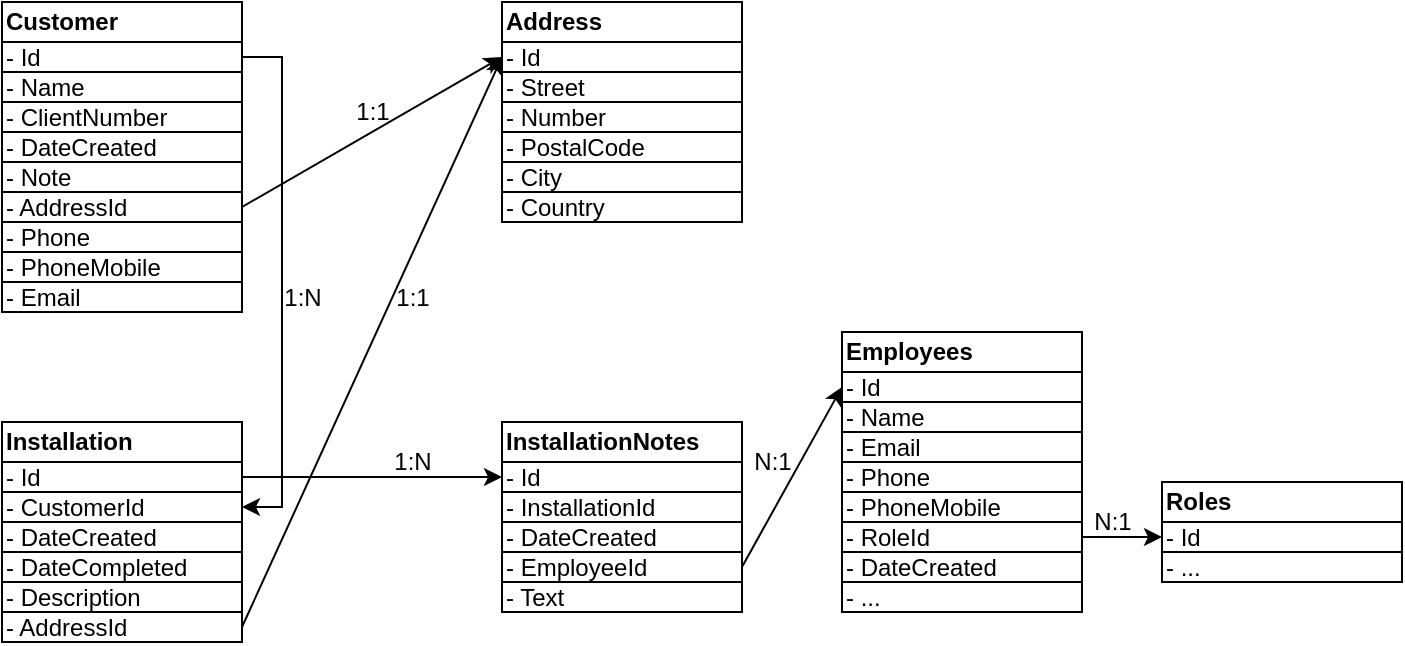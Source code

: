 <mxfile version="13.6.2" type="github" pages="2">
  <diagram id="Moppq4OoeFAXi4hIpl8P" name="Page-1">
    <mxGraphModel dx="868" dy="433" grid="1" gridSize="10" guides="1" tooltips="1" connect="1" arrows="1" fold="1" page="1" pageScale="1" pageWidth="827" pageHeight="1169" math="0" shadow="0">
      <root>
        <mxCell id="0" />
        <mxCell id="1" parent="0" />
        <mxCell id="TMVQ5jgf_N_QzKySqQF9-1" value="&lt;b&gt;Customer&lt;/b&gt;&lt;br&gt;" style="rounded=0;whiteSpace=wrap;html=1;align=left;" parent="1" vertex="1">
          <mxGeometry x="40" y="40" width="120" height="20" as="geometry" />
        </mxCell>
        <mxCell id="TMVQ5jgf_N_QzKySqQF9-2" value="&lt;b&gt;Installation&lt;/b&gt;" style="rounded=0;whiteSpace=wrap;html=1;align=left;" parent="1" vertex="1">
          <mxGeometry x="40" y="250" width="120" height="20" as="geometry" />
        </mxCell>
        <mxCell id="TMVQ5jgf_N_QzKySqQF9-3" value="&lt;b&gt;InstallationNotes&lt;/b&gt;" style="rounded=0;whiteSpace=wrap;html=1;align=left;" parent="1" vertex="1">
          <mxGeometry x="290" y="250" width="120" height="20" as="geometry" />
        </mxCell>
        <mxCell id="TMVQ5jgf_N_QzKySqQF9-4" value="&lt;b&gt;Address&lt;/b&gt;" style="rounded=0;whiteSpace=wrap;html=1;align=left;" parent="1" vertex="1">
          <mxGeometry x="290" y="40" width="120" height="20" as="geometry" />
        </mxCell>
        <mxCell id="TMVQ5jgf_N_QzKySqQF9-34" style="edgeStyle=orthogonalEdgeStyle;rounded=0;orthogonalLoop=1;jettySize=auto;html=1;exitX=1;exitY=0.5;exitDx=0;exitDy=0;entryX=1;entryY=0.5;entryDx=0;entryDy=0;" parent="1" source="TMVQ5jgf_N_QzKySqQF9-5" target="TMVQ5jgf_N_QzKySqQF9-23" edge="1">
          <mxGeometry relative="1" as="geometry" />
        </mxCell>
        <mxCell id="TMVQ5jgf_N_QzKySqQF9-5" value="- Id" style="rounded=0;whiteSpace=wrap;html=1;align=left;" parent="1" vertex="1">
          <mxGeometry x="40" y="60" width="120" height="15" as="geometry" />
        </mxCell>
        <mxCell id="TMVQ5jgf_N_QzKySqQF9-6" value="- Name" style="rounded=0;whiteSpace=wrap;html=1;align=left;" parent="1" vertex="1">
          <mxGeometry x="40" y="75" width="120" height="15" as="geometry" />
        </mxCell>
        <mxCell id="TMVQ5jgf_N_QzKySqQF9-9" value="- ClientNumber" style="rounded=0;whiteSpace=wrap;html=1;align=left;" parent="1" vertex="1">
          <mxGeometry x="40" y="90" width="120" height="15" as="geometry" />
        </mxCell>
        <mxCell id="TMVQ5jgf_N_QzKySqQF9-10" value="- DateCreated" style="rounded=0;whiteSpace=wrap;html=1;align=left;" parent="1" vertex="1">
          <mxGeometry x="40" y="105" width="120" height="15" as="geometry" />
        </mxCell>
        <mxCell id="TMVQ5jgf_N_QzKySqQF9-11" value="- Note" style="rounded=0;whiteSpace=wrap;html=1;align=left;" parent="1" vertex="1">
          <mxGeometry x="40" y="120" width="120" height="15" as="geometry" />
        </mxCell>
        <mxCell id="TMVQ5jgf_N_QzKySqQF9-39" style="rounded=0;orthogonalLoop=1;jettySize=auto;html=1;exitX=1;exitY=0.5;exitDx=0;exitDy=0;entryX=0;entryY=0.5;entryDx=0;entryDy=0;" parent="1" source="TMVQ5jgf_N_QzKySqQF9-12" target="TMVQ5jgf_N_QzKySqQF9-16" edge="1">
          <mxGeometry relative="1" as="geometry">
            <mxPoint x="270" y="80" as="targetPoint" />
          </mxGeometry>
        </mxCell>
        <mxCell id="TMVQ5jgf_N_QzKySqQF9-12" value="- AddressId" style="rounded=0;whiteSpace=wrap;html=1;align=left;" parent="1" vertex="1">
          <mxGeometry x="40" y="135" width="120" height="15" as="geometry" />
        </mxCell>
        <mxCell id="TMVQ5jgf_N_QzKySqQF9-13" value="- Phone" style="rounded=0;whiteSpace=wrap;html=1;align=left;" parent="1" vertex="1">
          <mxGeometry x="40" y="150" width="120" height="15" as="geometry" />
        </mxCell>
        <mxCell id="TMVQ5jgf_N_QzKySqQF9-14" value="- PhoneMobile" style="rounded=0;whiteSpace=wrap;html=1;align=left;" parent="1" vertex="1">
          <mxGeometry x="40" y="165" width="120" height="15" as="geometry" />
        </mxCell>
        <mxCell id="TMVQ5jgf_N_QzKySqQF9-15" value="- Email" style="rounded=0;whiteSpace=wrap;html=1;align=left;" parent="1" vertex="1">
          <mxGeometry x="40" y="180" width="120" height="15" as="geometry" />
        </mxCell>
        <mxCell id="TMVQ5jgf_N_QzKySqQF9-16" value="- Id" style="rounded=0;whiteSpace=wrap;html=1;align=left;" parent="1" vertex="1">
          <mxGeometry x="290" y="60" width="120" height="15" as="geometry" />
        </mxCell>
        <mxCell id="TMVQ5jgf_N_QzKySqQF9-17" value="- Street" style="rounded=0;whiteSpace=wrap;html=1;align=left;" parent="1" vertex="1">
          <mxGeometry x="290" y="75" width="120" height="15" as="geometry" />
        </mxCell>
        <mxCell id="TMVQ5jgf_N_QzKySqQF9-18" value="- Number" style="rounded=0;whiteSpace=wrap;html=1;align=left;" parent="1" vertex="1">
          <mxGeometry x="290" y="90" width="120" height="15" as="geometry" />
        </mxCell>
        <mxCell id="TMVQ5jgf_N_QzKySqQF9-19" value="- PostalCode" style="rounded=0;whiteSpace=wrap;html=1;align=left;" parent="1" vertex="1">
          <mxGeometry x="290" y="105" width="120" height="15" as="geometry" />
        </mxCell>
        <mxCell id="TMVQ5jgf_N_QzKySqQF9-20" value="- City" style="rounded=0;whiteSpace=wrap;html=1;align=left;" parent="1" vertex="1">
          <mxGeometry x="290" y="120" width="120" height="15" as="geometry" />
        </mxCell>
        <mxCell id="TMVQ5jgf_N_QzKySqQF9-21" value="- Country" style="rounded=0;whiteSpace=wrap;html=1;align=left;" parent="1" vertex="1">
          <mxGeometry x="290" y="135" width="120" height="15" as="geometry" />
        </mxCell>
        <mxCell id="TMVQ5jgf_N_QzKySqQF9-41" style="rounded=0;orthogonalLoop=1;jettySize=auto;html=1;exitX=1;exitY=0.5;exitDx=0;exitDy=0;entryX=0;entryY=0.5;entryDx=0;entryDy=0;" parent="1" source="TMVQ5jgf_N_QzKySqQF9-22" target="TMVQ5jgf_N_QzKySqQF9-28" edge="1">
          <mxGeometry relative="1" as="geometry" />
        </mxCell>
        <mxCell id="TMVQ5jgf_N_QzKySqQF9-22" value="- Id" style="rounded=0;whiteSpace=wrap;html=1;align=left;" parent="1" vertex="1">
          <mxGeometry x="40" y="270" width="120" height="15" as="geometry" />
        </mxCell>
        <mxCell id="TMVQ5jgf_N_QzKySqQF9-23" value="- CustomerId" style="rounded=0;whiteSpace=wrap;html=1;align=left;" parent="1" vertex="1">
          <mxGeometry x="40" y="285" width="120" height="15" as="geometry" />
        </mxCell>
        <mxCell id="TMVQ5jgf_N_QzKySqQF9-24" value="- DateCreated" style="rounded=0;whiteSpace=wrap;html=1;align=left;" parent="1" vertex="1">
          <mxGeometry x="40" y="300" width="120" height="15" as="geometry" />
        </mxCell>
        <mxCell id="TMVQ5jgf_N_QzKySqQF9-25" value="- DateCompleted" style="rounded=0;whiteSpace=wrap;html=1;align=left;" parent="1" vertex="1">
          <mxGeometry x="40" y="315" width="120" height="15" as="geometry" />
        </mxCell>
        <mxCell id="TMVQ5jgf_N_QzKySqQF9-26" value="- Description" style="rounded=0;whiteSpace=wrap;html=1;align=left;" parent="1" vertex="1">
          <mxGeometry x="40" y="330" width="120" height="15" as="geometry" />
        </mxCell>
        <mxCell id="TMVQ5jgf_N_QzKySqQF9-36" style="rounded=0;orthogonalLoop=1;jettySize=auto;html=1;exitX=1;exitY=0.5;exitDx=0;exitDy=0;entryX=0;entryY=0.5;entryDx=0;entryDy=0;" parent="1" source="TMVQ5jgf_N_QzKySqQF9-27" target="TMVQ5jgf_N_QzKySqQF9-16" edge="1">
          <mxGeometry relative="1" as="geometry" />
        </mxCell>
        <mxCell id="TMVQ5jgf_N_QzKySqQF9-27" value="- AddressId" style="rounded=0;whiteSpace=wrap;html=1;align=left;" parent="1" vertex="1">
          <mxGeometry x="40" y="345" width="120" height="15" as="geometry" />
        </mxCell>
        <mxCell id="TMVQ5jgf_N_QzKySqQF9-28" value="- Id" style="rounded=0;whiteSpace=wrap;html=1;align=left;" parent="1" vertex="1">
          <mxGeometry x="290" y="270" width="120" height="15" as="geometry" />
        </mxCell>
        <mxCell id="TMVQ5jgf_N_QzKySqQF9-29" value="- InstallationId" style="rounded=0;whiteSpace=wrap;html=1;align=left;" parent="1" vertex="1">
          <mxGeometry x="290" y="285" width="120" height="15" as="geometry" />
        </mxCell>
        <mxCell id="TMVQ5jgf_N_QzKySqQF9-30" value="- DateCreated" style="rounded=0;whiteSpace=wrap;html=1;align=left;" parent="1" vertex="1">
          <mxGeometry x="290" y="300" width="120" height="15" as="geometry" />
        </mxCell>
        <mxCell id="TMVQ5jgf_N_QzKySqQF9-54" style="rounded=0;orthogonalLoop=1;jettySize=auto;html=1;exitX=1;exitY=0.5;exitDx=0;exitDy=0;entryX=0;entryY=0.5;entryDx=0;entryDy=0;" parent="1" source="TMVQ5jgf_N_QzKySqQF9-31" target="TMVQ5jgf_N_QzKySqQF9-46" edge="1">
          <mxGeometry relative="1" as="geometry" />
        </mxCell>
        <mxCell id="TMVQ5jgf_N_QzKySqQF9-31" value="- EmployeeId" style="rounded=0;whiteSpace=wrap;html=1;align=left;" parent="1" vertex="1">
          <mxGeometry x="290" y="315" width="120" height="15" as="geometry" />
        </mxCell>
        <mxCell id="TMVQ5jgf_N_QzKySqQF9-32" value="- Text" style="rounded=0;whiteSpace=wrap;html=1;align=left;" parent="1" vertex="1">
          <mxGeometry x="290" y="330" width="120" height="15" as="geometry" />
        </mxCell>
        <mxCell id="TMVQ5jgf_N_QzKySqQF9-35" value="1:N" style="text;html=1;align=center;verticalAlign=middle;resizable=0;points=[];autosize=1;" parent="1" vertex="1">
          <mxGeometry x="175" y="177.5" width="30" height="20" as="geometry" />
        </mxCell>
        <mxCell id="TMVQ5jgf_N_QzKySqQF9-37" value="1:1" style="text;html=1;align=center;verticalAlign=middle;resizable=0;points=[];autosize=1;" parent="1" vertex="1">
          <mxGeometry x="230" y="177.5" width="30" height="20" as="geometry" />
        </mxCell>
        <mxCell id="TMVQ5jgf_N_QzKySqQF9-40" value="1:1" style="text;html=1;align=center;verticalAlign=middle;resizable=0;points=[];autosize=1;" parent="1" vertex="1">
          <mxGeometry x="210" y="85" width="30" height="20" as="geometry" />
        </mxCell>
        <mxCell id="TMVQ5jgf_N_QzKySqQF9-42" value="1:N" style="text;html=1;align=center;verticalAlign=middle;resizable=0;points=[];autosize=1;" parent="1" vertex="1">
          <mxGeometry x="230" y="260" width="30" height="20" as="geometry" />
        </mxCell>
        <mxCell id="TMVQ5jgf_N_QzKySqQF9-45" value="&lt;b&gt;Employees&lt;/b&gt;" style="rounded=0;whiteSpace=wrap;html=1;align=left;" parent="1" vertex="1">
          <mxGeometry x="460" y="205" width="120" height="20" as="geometry" />
        </mxCell>
        <mxCell id="TMVQ5jgf_N_QzKySqQF9-46" value="- Id" style="rounded=0;whiteSpace=wrap;html=1;align=left;" parent="1" vertex="1">
          <mxGeometry x="460" y="225" width="120" height="15" as="geometry" />
        </mxCell>
        <mxCell id="TMVQ5jgf_N_QzKySqQF9-47" value="- Name" style="rounded=0;whiteSpace=wrap;html=1;align=left;" parent="1" vertex="1">
          <mxGeometry x="460" y="240" width="120" height="15" as="geometry" />
        </mxCell>
        <mxCell id="TMVQ5jgf_N_QzKySqQF9-48" value="- Email" style="rounded=0;whiteSpace=wrap;html=1;align=left;" parent="1" vertex="1">
          <mxGeometry x="460" y="255" width="120" height="15" as="geometry" />
        </mxCell>
        <mxCell id="TMVQ5jgf_N_QzKySqQF9-49" value="- Phone" style="rounded=0;whiteSpace=wrap;html=1;align=left;" parent="1" vertex="1">
          <mxGeometry x="460" y="270" width="120" height="15" as="geometry" />
        </mxCell>
        <mxCell id="TMVQ5jgf_N_QzKySqQF9-50" value="- PhoneMobile" style="rounded=0;whiteSpace=wrap;html=1;align=left;" parent="1" vertex="1">
          <mxGeometry x="460" y="285" width="120" height="15" as="geometry" />
        </mxCell>
        <mxCell id="TMVQ5jgf_N_QzKySqQF9-65" style="edgeStyle=none;rounded=0;orthogonalLoop=1;jettySize=auto;html=1;exitX=1;exitY=0.5;exitDx=0;exitDy=0;entryX=0;entryY=0.5;entryDx=0;entryDy=0;" parent="1" source="TMVQ5jgf_N_QzKySqQF9-51" target="TMVQ5jgf_N_QzKySqQF9-57" edge="1">
          <mxGeometry relative="1" as="geometry" />
        </mxCell>
        <mxCell id="TMVQ5jgf_N_QzKySqQF9-51" value="- RoleId" style="rounded=0;whiteSpace=wrap;html=1;align=left;" parent="1" vertex="1">
          <mxGeometry x="460" y="300" width="120" height="15" as="geometry" />
        </mxCell>
        <mxCell id="TMVQ5jgf_N_QzKySqQF9-52" value="- DateCreated" style="rounded=0;whiteSpace=wrap;html=1;align=left;" parent="1" vertex="1">
          <mxGeometry x="460" y="315" width="120" height="15" as="geometry" />
        </mxCell>
        <mxCell id="TMVQ5jgf_N_QzKySqQF9-53" value="- ..." style="rounded=0;whiteSpace=wrap;html=1;align=left;" parent="1" vertex="1">
          <mxGeometry x="460" y="330" width="120" height="15" as="geometry" />
        </mxCell>
        <mxCell id="TMVQ5jgf_N_QzKySqQF9-55" value="N:1" style="text;html=1;align=center;verticalAlign=middle;resizable=0;points=[];autosize=1;" parent="1" vertex="1">
          <mxGeometry x="410" y="260" width="30" height="20" as="geometry" />
        </mxCell>
        <mxCell id="TMVQ5jgf_N_QzKySqQF9-56" value="&lt;b&gt;Roles&lt;/b&gt;" style="rounded=0;whiteSpace=wrap;html=1;align=left;" parent="1" vertex="1">
          <mxGeometry x="620" y="280" width="120" height="20" as="geometry" />
        </mxCell>
        <mxCell id="TMVQ5jgf_N_QzKySqQF9-57" value="- Id" style="rounded=0;whiteSpace=wrap;html=1;align=left;" parent="1" vertex="1">
          <mxGeometry x="620" y="300" width="120" height="15" as="geometry" />
        </mxCell>
        <mxCell id="TMVQ5jgf_N_QzKySqQF9-58" value="- ..." style="rounded=0;whiteSpace=wrap;html=1;align=left;" parent="1" vertex="1">
          <mxGeometry x="620" y="315" width="120" height="15" as="geometry" />
        </mxCell>
        <mxCell id="TMVQ5jgf_N_QzKySqQF9-66" value="N:1" style="text;html=1;align=center;verticalAlign=middle;resizable=0;points=[];autosize=1;" parent="1" vertex="1">
          <mxGeometry x="580" y="290" width="30" height="20" as="geometry" />
        </mxCell>
      </root>
    </mxGraphModel>
  </diagram>
  <diagram id="DDfRu9pR-mYWWbXUiUeC" name="Page-2">
    
    <mxGraphModel dx="868" dy="433" grid="1" gridSize="10" guides="1" tooltips="1" connect="1" arrows="1" fold="1" page="1" pageScale="1" pageWidth="827" pageHeight="1169" math="0" shadow="0">
      
      <root>
        
        <mxCell id="MrkqH63gfhFUiDKeLNYQ-0" />
        
        <mxCell id="MrkqH63gfhFUiDKeLNYQ-1" parent="MrkqH63gfhFUiDKeLNYQ-0" />
        
        <mxCell id="MrkqH63gfhFUiDKeLNYQ-2" value="&lt;b&gt;Customer&lt;/b&gt;&lt;br&gt;" style="rounded=0;whiteSpace=wrap;html=1;align=left;" vertex="1" parent="MrkqH63gfhFUiDKeLNYQ-1">
          
          <mxGeometry x="40" y="40" width="120" height="20" as="geometry" />
          
        </mxCell>
        
        <mxCell id="MrkqH63gfhFUiDKeLNYQ-3" value="&lt;b&gt;Installation&lt;/b&gt;" style="rounded=0;whiteSpace=wrap;html=1;align=left;" vertex="1" parent="MrkqH63gfhFUiDKeLNYQ-1">
          
          <mxGeometry x="40" y="285" width="120" height="20" as="geometry" />
          
        </mxCell>
        
        <mxCell id="MrkqH63gfhFUiDKeLNYQ-4" value="&lt;b&gt;InstallationNotes&lt;/b&gt;" style="rounded=0;whiteSpace=wrap;html=1;align=left;" vertex="1" parent="MrkqH63gfhFUiDKeLNYQ-1">
          
          <mxGeometry x="290" y="285" width="120" height="20" as="geometry" />
          
        </mxCell>
        
        <mxCell id="MrkqH63gfhFUiDKeLNYQ-5" style="edgeStyle=orthogonalEdgeStyle;rounded=0;orthogonalLoop=1;jettySize=auto;html=1;exitX=1;exitY=0.5;exitDx=0;exitDy=0;entryX=1;entryY=0.5;entryDx=0;entryDy=0;" edge="1" parent="MrkqH63gfhFUiDKeLNYQ-1" source="MrkqH63gfhFUiDKeLNYQ-6" target="MrkqH63gfhFUiDKeLNYQ-21">
          
          <mxGeometry relative="1" as="geometry" />
          
        </mxCell>
        
        <mxCell id="MrkqH63gfhFUiDKeLNYQ-6" value="- Id" style="rounded=0;whiteSpace=wrap;html=1;align=left;" vertex="1" parent="MrkqH63gfhFUiDKeLNYQ-1">
          
          <mxGeometry x="40" y="60" width="120" height="15" as="geometry" />
          
        </mxCell>
        
        <mxCell id="MrkqH63gfhFUiDKeLNYQ-7" value="- Name" style="rounded=0;whiteSpace=wrap;html=1;align=left;" vertex="1" parent="MrkqH63gfhFUiDKeLNYQ-1">
          
          <mxGeometry x="40" y="75" width="120" height="15" as="geometry" />
          
        </mxCell>
        
        <mxCell id="MrkqH63gfhFUiDKeLNYQ-8" value="- ClientNumber" style="rounded=0;whiteSpace=wrap;html=1;align=left;" vertex="1" parent="MrkqH63gfhFUiDKeLNYQ-1">
          
          <mxGeometry x="40" y="90" width="120" height="15" as="geometry" />
          
        </mxCell>
        
        <mxCell id="MrkqH63gfhFUiDKeLNYQ-9" value="- DateCreated" style="rounded=0;whiteSpace=wrap;html=1;align=left;" vertex="1" parent="MrkqH63gfhFUiDKeLNYQ-1">
          
          <mxGeometry x="40" y="105" width="120" height="15" as="geometry" />
          
        </mxCell>
        
        <mxCell id="MrkqH63gfhFUiDKeLNYQ-10" value="- Note" style="rounded=0;whiteSpace=wrap;html=1;align=left;" vertex="1" parent="MrkqH63gfhFUiDKeLNYQ-1">
          
          <mxGeometry x="40" y="120" width="120" height="15" as="geometry" />
          
        </mxCell>
        
        <mxCell id="MrkqH63gfhFUiDKeLNYQ-11" value="- Phone" style="rounded=0;whiteSpace=wrap;html=1;align=left;" vertex="1" parent="MrkqH63gfhFUiDKeLNYQ-1">
          
          <mxGeometry x="40" y="135" width="120" height="15" as="geometry" />
          
        </mxCell>
        
        <mxCell id="MrkqH63gfhFUiDKeLNYQ-12" value="- PhoneMobile" style="rounded=0;whiteSpace=wrap;html=1;align=left;" vertex="1" parent="MrkqH63gfhFUiDKeLNYQ-1">
          
          <mxGeometry x="40" y="150" width="120" height="15" as="geometry" />
          
        </mxCell>
        
        <mxCell id="MrkqH63gfhFUiDKeLNYQ-13" value="- Email" style="rounded=0;whiteSpace=wrap;html=1;align=left;" vertex="1" parent="MrkqH63gfhFUiDKeLNYQ-1">
          
          <mxGeometry x="40" y="165" width="120" height="15" as="geometry" />
          
        </mxCell>
        
        <mxCell id="MrkqH63gfhFUiDKeLNYQ-14" value="- Street" style="rounded=0;whiteSpace=wrap;html=1;align=left;fillColor=#f5f5f5;strokeColor=#666666;fontColor=#333333;" vertex="1" parent="MrkqH63gfhFUiDKeLNYQ-1">
          
          <mxGeometry x="40" y="180" width="120" height="15" as="geometry" />
          
        </mxCell>
        
        <mxCell id="MrkqH63gfhFUiDKeLNYQ-15" value="- Number" style="rounded=0;whiteSpace=wrap;html=1;align=left;fillColor=#f5f5f5;strokeColor=#666666;fontColor=#333333;" vertex="1" parent="MrkqH63gfhFUiDKeLNYQ-1">
          
          <mxGeometry x="40" y="195" width="120" height="15" as="geometry" />
          
        </mxCell>
        
        <mxCell id="MrkqH63gfhFUiDKeLNYQ-16" value="- PostalCode" style="rounded=0;whiteSpace=wrap;html=1;align=left;fillColor=#f5f5f5;strokeColor=#666666;fontColor=#333333;" vertex="1" parent="MrkqH63gfhFUiDKeLNYQ-1">
          
          <mxGeometry x="40" y="210" width="120" height="15" as="geometry" />
          
        </mxCell>
        
        <mxCell id="MrkqH63gfhFUiDKeLNYQ-17" value="- City" style="rounded=0;whiteSpace=wrap;html=1;align=left;fillColor=#f5f5f5;strokeColor=#666666;fontColor=#333333;" vertex="1" parent="MrkqH63gfhFUiDKeLNYQ-1">
          
          <mxGeometry x="40" y="225" width="120" height="15" as="geometry" />
          
        </mxCell>
        
        <mxCell id="MrkqH63gfhFUiDKeLNYQ-18" value="- Country" style="rounded=0;whiteSpace=wrap;html=1;align=left;fillColor=#f5f5f5;strokeColor=#666666;fontColor=#333333;" vertex="1" parent="MrkqH63gfhFUiDKeLNYQ-1">
          
          <mxGeometry x="40" y="240" width="120" height="15" as="geometry" />
          
        </mxCell>
        
        <mxCell id="MrkqH63gfhFUiDKeLNYQ-19" style="edgeStyle=none;rounded=0;orthogonalLoop=1;jettySize=auto;html=1;exitX=1;exitY=0.5;exitDx=0;exitDy=0;entryX=0;entryY=0.5;entryDx=0;entryDy=0;" edge="1" parent="MrkqH63gfhFUiDKeLNYQ-1" source="MrkqH63gfhFUiDKeLNYQ-20" target="MrkqH63gfhFUiDKeLNYQ-25">
          
          <mxGeometry relative="1" as="geometry" />
          
        </mxCell>
        
        <mxCell id="MrkqH63gfhFUiDKeLNYQ-20" value="- Id" style="rounded=0;whiteSpace=wrap;html=1;align=left;" vertex="1" parent="MrkqH63gfhFUiDKeLNYQ-1">
          
          <mxGeometry x="40" y="305" width="120" height="15" as="geometry" />
          
        </mxCell>
        
        <mxCell id="MrkqH63gfhFUiDKeLNYQ-21" value="- CustomerId" style="rounded=0;whiteSpace=wrap;html=1;align=left;" vertex="1" parent="MrkqH63gfhFUiDKeLNYQ-1">
          
          <mxGeometry x="40" y="320" width="120" height="15" as="geometry" />
          
        </mxCell>
        
        <mxCell id="MrkqH63gfhFUiDKeLNYQ-22" value="- DateCreated" style="rounded=0;whiteSpace=wrap;html=1;align=left;" vertex="1" parent="MrkqH63gfhFUiDKeLNYQ-1">
          
          <mxGeometry x="40" y="335" width="120" height="15" as="geometry" />
          
        </mxCell>
        
        <mxCell id="MrkqH63gfhFUiDKeLNYQ-23" value="- DateCompleted" style="rounded=0;whiteSpace=wrap;html=1;align=left;" vertex="1" parent="MrkqH63gfhFUiDKeLNYQ-1">
          
          <mxGeometry x="40" y="350" width="120" height="15" as="geometry" />
          
        </mxCell>
        
        <mxCell id="MrkqH63gfhFUiDKeLNYQ-24" value="- Description" style="rounded=0;whiteSpace=wrap;html=1;align=left;" vertex="1" parent="MrkqH63gfhFUiDKeLNYQ-1">
          
          <mxGeometry x="40" y="365" width="120" height="15" as="geometry" />
          
        </mxCell>
        
        <mxCell id="MrkqH63gfhFUiDKeLNYQ-25" value="- Id" style="rounded=0;whiteSpace=wrap;html=1;align=left;" vertex="1" parent="MrkqH63gfhFUiDKeLNYQ-1">
          
          <mxGeometry x="290" y="305" width="120" height="15" as="geometry" />
          
        </mxCell>
        
        <mxCell id="MrkqH63gfhFUiDKeLNYQ-26" value="- InstallationId" style="rounded=0;whiteSpace=wrap;html=1;align=left;" vertex="1" parent="MrkqH63gfhFUiDKeLNYQ-1">
          
          <mxGeometry x="290" y="320" width="120" height="15" as="geometry" />
          
        </mxCell>
        
        <mxCell id="MrkqH63gfhFUiDKeLNYQ-27" value="- DateCreated" style="rounded=0;whiteSpace=wrap;html=1;align=left;" vertex="1" parent="MrkqH63gfhFUiDKeLNYQ-1">
          
          <mxGeometry x="290" y="335" width="120" height="15" as="geometry" />
          
        </mxCell>
        
        <mxCell id="MrkqH63gfhFUiDKeLNYQ-28" style="rounded=0;orthogonalLoop=1;jettySize=auto;html=1;exitX=1;exitY=0.5;exitDx=0;exitDy=0;entryX=0;entryY=0.5;entryDx=0;entryDy=0;" edge="1" parent="MrkqH63gfhFUiDKeLNYQ-1" source="MrkqH63gfhFUiDKeLNYQ-29" target="MrkqH63gfhFUiDKeLNYQ-32">
          
          <mxGeometry relative="1" as="geometry" />
          
        </mxCell>
        
        <mxCell id="MrkqH63gfhFUiDKeLNYQ-29" value="- EmployeeId" style="rounded=0;whiteSpace=wrap;html=1;align=left;" vertex="1" parent="MrkqH63gfhFUiDKeLNYQ-1">
          
          <mxGeometry x="290" y="350" width="120" height="15" as="geometry" />
          
        </mxCell>
        
        <mxCell id="MrkqH63gfhFUiDKeLNYQ-30" value="- Text" style="rounded=0;whiteSpace=wrap;html=1;align=left;" vertex="1" parent="MrkqH63gfhFUiDKeLNYQ-1">
          
          <mxGeometry x="290" y="365" width="120" height="15" as="geometry" />
          
        </mxCell>
        
        <mxCell id="MrkqH63gfhFUiDKeLNYQ-31" value="&lt;b&gt;Employees&lt;/b&gt;" style="rounded=0;whiteSpace=wrap;html=1;align=left;" vertex="1" parent="MrkqH63gfhFUiDKeLNYQ-1">
          
          <mxGeometry x="460" y="285" width="120" height="20" as="geometry" />
          
        </mxCell>
        
        <mxCell id="MrkqH63gfhFUiDKeLNYQ-32" value="- Id" style="rounded=0;whiteSpace=wrap;html=1;align=left;" vertex="1" parent="MrkqH63gfhFUiDKeLNYQ-1">
          
          <mxGeometry x="460" y="305" width="120" height="15" as="geometry" />
          
        </mxCell>
        
        <mxCell id="MrkqH63gfhFUiDKeLNYQ-33" value="- Name" style="rounded=0;whiteSpace=wrap;html=1;align=left;" vertex="1" parent="MrkqH63gfhFUiDKeLNYQ-1">
          
          <mxGeometry x="460" y="320" width="120" height="15" as="geometry" />
          
        </mxCell>
        
        <mxCell id="MrkqH63gfhFUiDKeLNYQ-34" value="- Email" style="rounded=0;whiteSpace=wrap;html=1;align=left;" vertex="1" parent="MrkqH63gfhFUiDKeLNYQ-1">
          
          <mxGeometry x="460" y="335" width="120" height="15" as="geometry" />
          
        </mxCell>
        
        <mxCell id="MrkqH63gfhFUiDKeLNYQ-35" value="- Phone" style="rounded=0;whiteSpace=wrap;html=1;align=left;" vertex="1" parent="MrkqH63gfhFUiDKeLNYQ-1">
          
          <mxGeometry x="460" y="350" width="120" height="15" as="geometry" />
          
        </mxCell>
        
        <mxCell id="MrkqH63gfhFUiDKeLNYQ-36" value="- PhoneMobile" style="rounded=0;whiteSpace=wrap;html=1;align=left;" vertex="1" parent="MrkqH63gfhFUiDKeLNYQ-1">
          
          <mxGeometry x="460" y="365" width="120" height="15" as="geometry" />
          
        </mxCell>
        
        <mxCell id="MrkqH63gfhFUiDKeLNYQ-37" style="edgeStyle=none;rounded=0;orthogonalLoop=1;jettySize=auto;html=1;exitX=1;exitY=0.5;exitDx=0;exitDy=0;entryX=0;entryY=0.5;entryDx=0;entryDy=0;" edge="1" parent="MrkqH63gfhFUiDKeLNYQ-1" source="MrkqH63gfhFUiDKeLNYQ-38" target="MrkqH63gfhFUiDKeLNYQ-43">
          
          <mxGeometry relative="1" as="geometry" />
          
        </mxCell>
        
        <mxCell id="MrkqH63gfhFUiDKeLNYQ-38" value="- RoleId" style="rounded=0;whiteSpace=wrap;html=1;align=left;" vertex="1" parent="MrkqH63gfhFUiDKeLNYQ-1">
          
          <mxGeometry x="460" y="380" width="120" height="15" as="geometry" />
          
        </mxCell>
        
        <mxCell id="MrkqH63gfhFUiDKeLNYQ-39" value="- DateCreated" style="rounded=0;whiteSpace=wrap;html=1;align=left;" vertex="1" parent="MrkqH63gfhFUiDKeLNYQ-1">
          
          <mxGeometry x="460" y="395" width="120" height="15" as="geometry" />
          
        </mxCell>
        
        <mxCell id="MrkqH63gfhFUiDKeLNYQ-40" value="- ..." style="rounded=0;whiteSpace=wrap;html=1;align=left;" vertex="1" parent="MrkqH63gfhFUiDKeLNYQ-1">
          
          <mxGeometry x="460" y="410" width="120" height="15" as="geometry" />
          
        </mxCell>
        
        <mxCell id="MrkqH63gfhFUiDKeLNYQ-41" value="N:1" style="text;html=1;align=center;verticalAlign=middle;resizable=0;points=[];autosize=1;" vertex="1" parent="MrkqH63gfhFUiDKeLNYQ-1">
          
          <mxGeometry x="410" y="315" width="30" height="20" as="geometry" />
          
        </mxCell>
        
        <mxCell id="MrkqH63gfhFUiDKeLNYQ-42" value="&lt;b&gt;Roles&lt;/b&gt;" style="rounded=0;whiteSpace=wrap;html=1;align=left;" vertex="1" parent="MrkqH63gfhFUiDKeLNYQ-1">
          
          <mxGeometry x="620" y="360" width="120" height="20" as="geometry" />
          
        </mxCell>
        
        <mxCell id="MrkqH63gfhFUiDKeLNYQ-43" value="- Id" style="rounded=0;whiteSpace=wrap;html=1;align=left;" vertex="1" parent="MrkqH63gfhFUiDKeLNYQ-1">
          
          <mxGeometry x="620" y="380" width="120" height="15" as="geometry" />
          
        </mxCell>
        
        <mxCell id="MrkqH63gfhFUiDKeLNYQ-44" value="- ..." style="rounded=0;whiteSpace=wrap;html=1;align=left;" vertex="1" parent="MrkqH63gfhFUiDKeLNYQ-1">
          
          <mxGeometry x="620" y="395" width="120" height="15" as="geometry" />
          
        </mxCell>
        
        <mxCell id="MrkqH63gfhFUiDKeLNYQ-45" value="N:1" style="text;html=1;align=center;verticalAlign=middle;resizable=0;points=[];autosize=1;" vertex="1" parent="MrkqH63gfhFUiDKeLNYQ-1">
          
          <mxGeometry x="580" y="370" width="30" height="20" as="geometry" />
          
        </mxCell>
        
        <mxCell id="MrkqH63gfhFUiDKeLNYQ-46" value="- Street" style="rounded=0;whiteSpace=wrap;html=1;align=left;fillColor=#f5f5f5;strokeColor=#666666;fontColor=#333333;" vertex="1" parent="MrkqH63gfhFUiDKeLNYQ-1">
          
          <mxGeometry x="40" y="380" width="120" height="15" as="geometry" />
          
        </mxCell>
        
        <mxCell id="MrkqH63gfhFUiDKeLNYQ-47" value="- Number" style="rounded=0;whiteSpace=wrap;html=1;align=left;fillColor=#f5f5f5;strokeColor=#666666;fontColor=#333333;" vertex="1" parent="MrkqH63gfhFUiDKeLNYQ-1">
          
          <mxGeometry x="40" y="395" width="120" height="15" as="geometry" />
          
        </mxCell>
        
        <mxCell id="MrkqH63gfhFUiDKeLNYQ-48" value="- PostalCode" style="rounded=0;whiteSpace=wrap;html=1;align=left;fillColor=#f5f5f5;strokeColor=#666666;fontColor=#333333;" vertex="1" parent="MrkqH63gfhFUiDKeLNYQ-1">
          
          <mxGeometry x="40" y="410" width="120" height="15" as="geometry" />
          
        </mxCell>
        
        <mxCell id="MrkqH63gfhFUiDKeLNYQ-49" value="- City" style="rounded=0;whiteSpace=wrap;html=1;align=left;fillColor=#f5f5f5;strokeColor=#666666;fontColor=#333333;" vertex="1" parent="MrkqH63gfhFUiDKeLNYQ-1">
          
          <mxGeometry x="40" y="425" width="120" height="15" as="geometry" />
          
        </mxCell>
        
        <mxCell id="MrkqH63gfhFUiDKeLNYQ-50" value="- Country" style="rounded=0;whiteSpace=wrap;html=1;align=left;fillColor=#f5f5f5;strokeColor=#666666;fontColor=#333333;" vertex="1" parent="MrkqH63gfhFUiDKeLNYQ-1">
          
          <mxGeometry x="40" y="440" width="120" height="15" as="geometry" />
          
        </mxCell>
        
        <mxCell id="MrkqH63gfhFUiDKeLNYQ-51" value="1:N" style="text;html=1;align=center;verticalAlign=middle;resizable=0;points=[];autosize=1;" vertex="1" parent="MrkqH63gfhFUiDKeLNYQ-1">
          
          <mxGeometry x="230" y="292.5" width="30" height="20" as="geometry" />
          
        </mxCell>
        
        <mxCell id="MrkqH63gfhFUiDKeLNYQ-52" value="1:N" style="text;html=1;align=center;verticalAlign=middle;resizable=0;points=[];autosize=1;" vertex="1" parent="MrkqH63gfhFUiDKeLNYQ-1">
          
          <mxGeometry x="180" y="185" width="30" height="20" as="geometry" />
          
        </mxCell>
        
      </root>
      
    </mxGraphModel>
    
  </diagram>
</mxfile>
